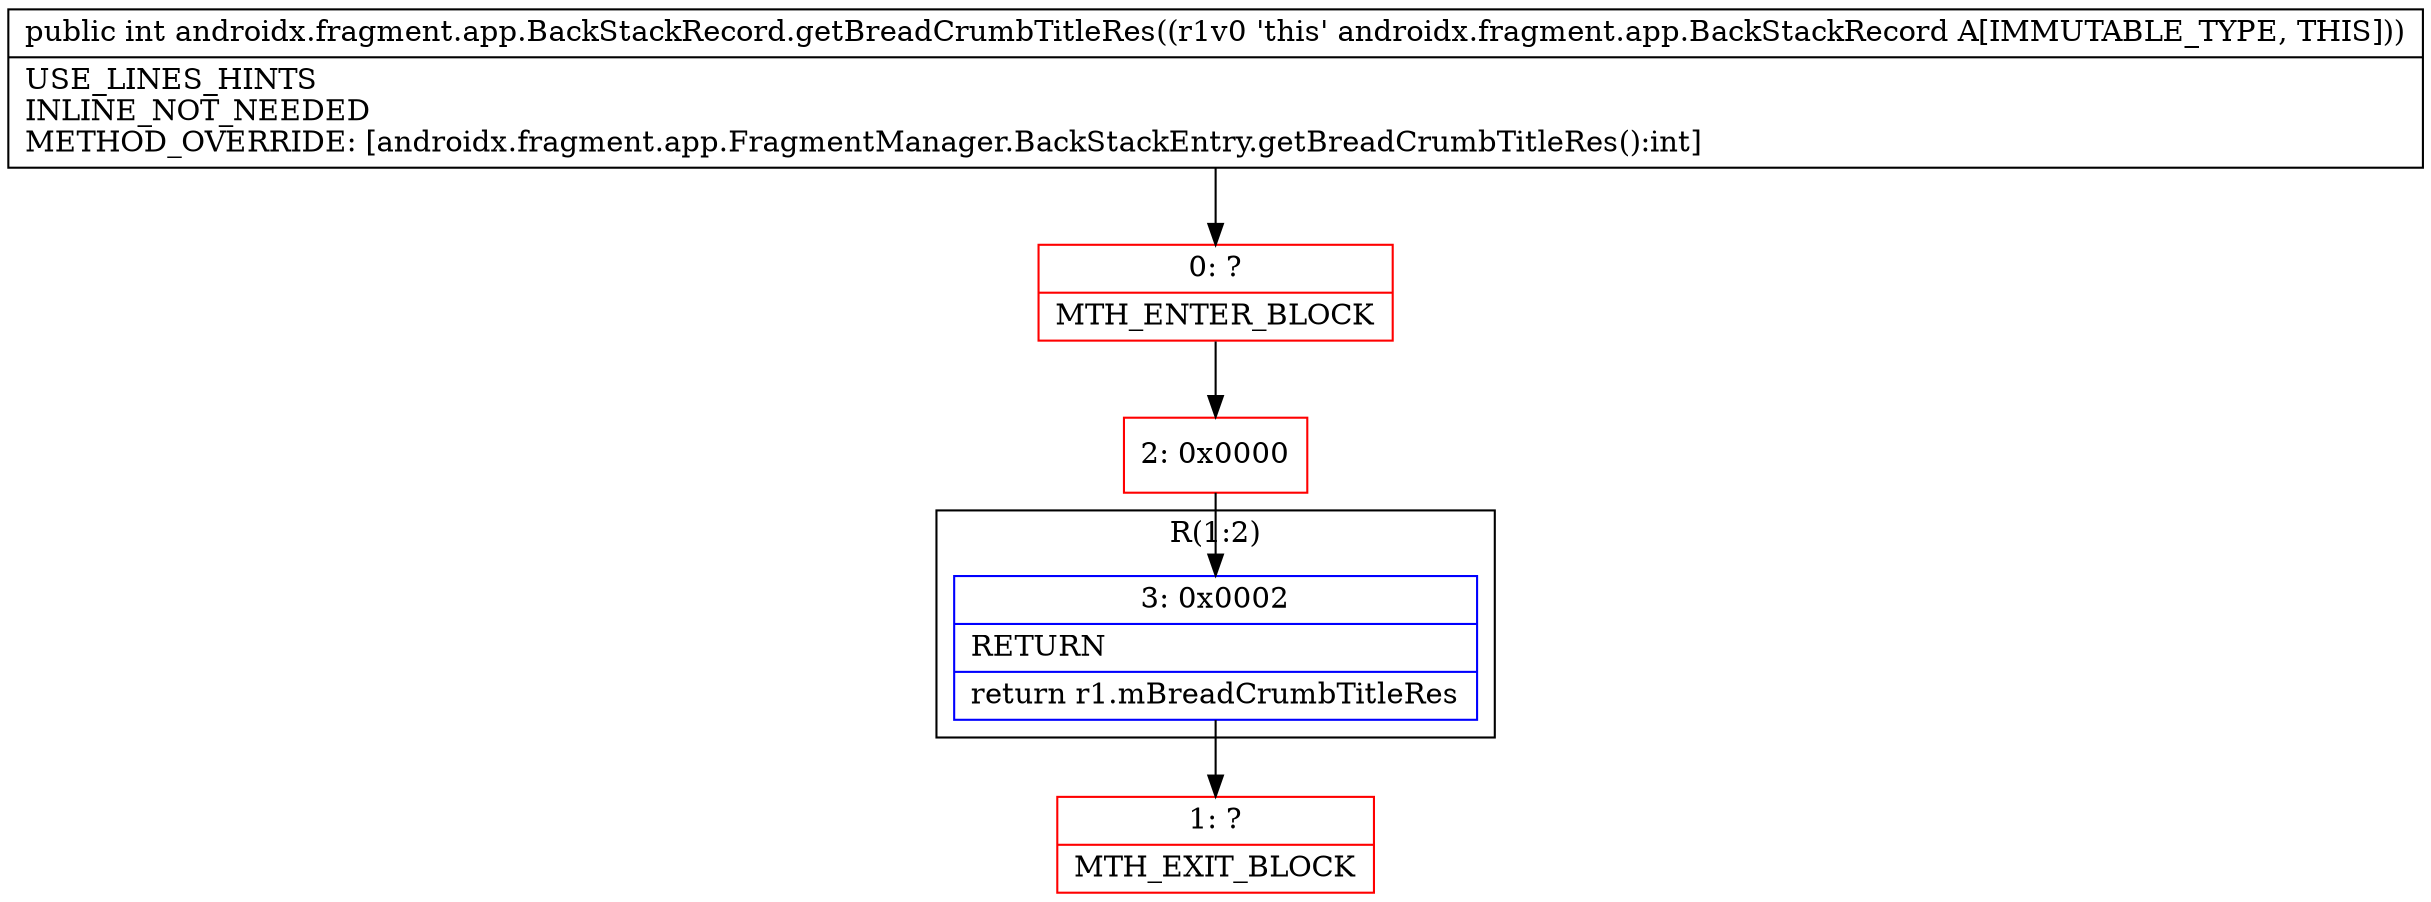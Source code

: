 digraph "CFG forandroidx.fragment.app.BackStackRecord.getBreadCrumbTitleRes()I" {
subgraph cluster_Region_1907523343 {
label = "R(1:2)";
node [shape=record,color=blue];
Node_3 [shape=record,label="{3\:\ 0x0002|RETURN\l|return r1.mBreadCrumbTitleRes\l}"];
}
Node_0 [shape=record,color=red,label="{0\:\ ?|MTH_ENTER_BLOCK\l}"];
Node_2 [shape=record,color=red,label="{2\:\ 0x0000}"];
Node_1 [shape=record,color=red,label="{1\:\ ?|MTH_EXIT_BLOCK\l}"];
MethodNode[shape=record,label="{public int androidx.fragment.app.BackStackRecord.getBreadCrumbTitleRes((r1v0 'this' androidx.fragment.app.BackStackRecord A[IMMUTABLE_TYPE, THIS]))  | USE_LINES_HINTS\lINLINE_NOT_NEEDED\lMETHOD_OVERRIDE: [androidx.fragment.app.FragmentManager.BackStackEntry.getBreadCrumbTitleRes():int]\l}"];
MethodNode -> Node_0;Node_3 -> Node_1;
Node_0 -> Node_2;
Node_2 -> Node_3;
}

